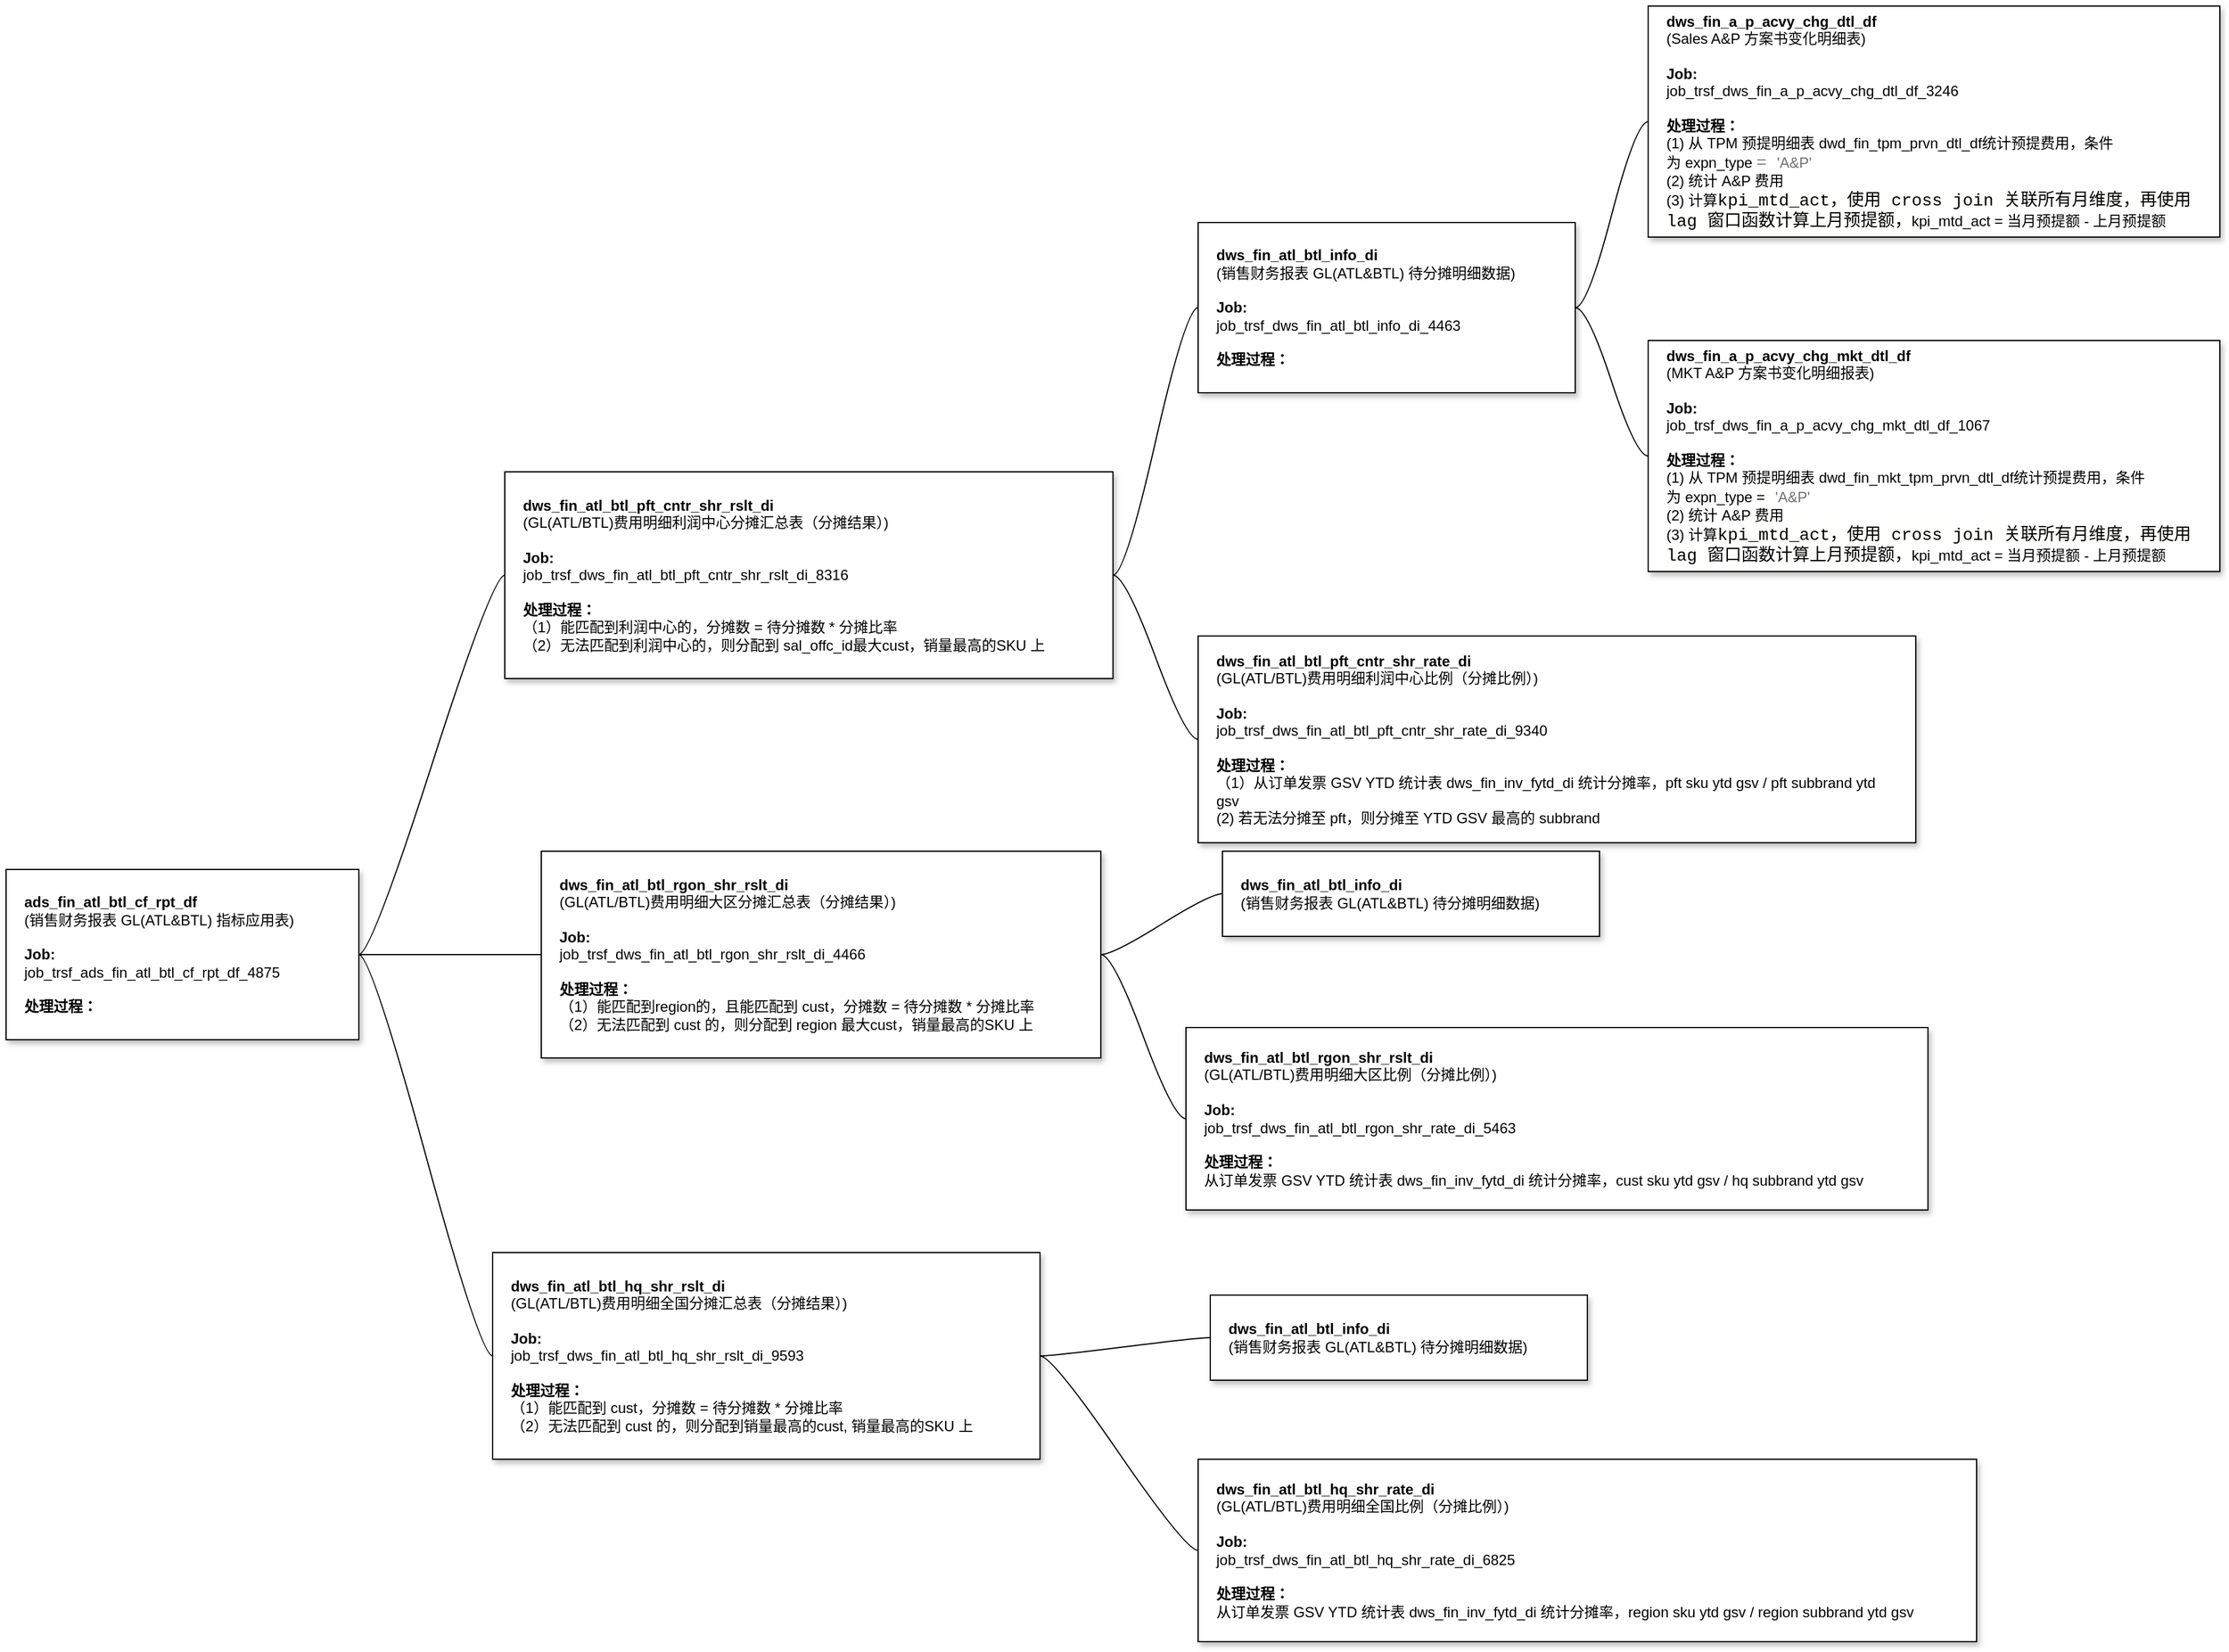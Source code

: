 <mxfile version="22.1.18" type="github">
  <diagram name="第 1 页" id="poTM7zbL6Qr_ExGNxjrP">
    <mxGraphModel dx="2261" dy="746" grid="1" gridSize="10" guides="1" tooltips="1" connect="1" arrows="1" fold="1" page="1" pageScale="1" pageWidth="827" pageHeight="1169" math="0" shadow="0">
      <root>
        <mxCell id="0" />
        <mxCell id="1" parent="0" />
        <mxCell id="_gfI0N1SYuBNKU1lcbQN-14" value="" style="edgeStyle=entityRelationEdgeStyle;rounded=0;orthogonalLoop=1;jettySize=auto;html=1;startArrow=none;endArrow=none;segment=10;curved=1;sourcePerimeterSpacing=0;targetPerimeterSpacing=0;" edge="1" parent="1" source="_gfI0N1SYuBNKU1lcbQN-11" target="_gfI0N1SYuBNKU1lcbQN-13">
          <mxGeometry relative="1" as="geometry" />
        </mxCell>
        <mxCell id="_gfI0N1SYuBNKU1lcbQN-16" value="" style="edgeStyle=entityRelationEdgeStyle;rounded=0;orthogonalLoop=1;jettySize=auto;html=1;startArrow=none;endArrow=none;segment=10;curved=1;sourcePerimeterSpacing=0;targetPerimeterSpacing=0;" edge="1" parent="1" source="_gfI0N1SYuBNKU1lcbQN-11" target="_gfI0N1SYuBNKU1lcbQN-15">
          <mxGeometry relative="1" as="geometry" />
        </mxCell>
        <mxCell id="_gfI0N1SYuBNKU1lcbQN-11" value="&lt;b&gt;dws_fin_atl_btl_info_di&lt;/b&gt;&lt;br&gt;(销售财务报表 GL(ATL&amp;amp;BTL) 待分摊明细数据)&lt;br&gt;&lt;br&gt;&lt;b&gt;Job:&lt;br&gt;&lt;/b&gt;job_trsf_dws_fin_atl_btl_info_di_4463&lt;br&gt;&lt;br&gt;&lt;b&gt;处理过程：&lt;/b&gt;" style="whiteSpace=wrap;html=1;rounded=0;arcSize=50;align=left;verticalAlign=middle;strokeWidth=1;autosize=1;spacing=15;treeFolding=1;treeMoving=1;newEdgeStyle={&quot;edgeStyle&quot;:&quot;entityRelationEdgeStyle&quot;,&quot;startArrow&quot;:&quot;none&quot;,&quot;endArrow&quot;:&quot;none&quot;,&quot;segment&quot;:10,&quot;curved&quot;:1,&quot;sourcePerimeterSpacing&quot;:0,&quot;targetPerimeterSpacing&quot;:0};shadow=1;" vertex="1" parent="1">
          <mxGeometry x="370" y="278" width="310" height="140" as="geometry" />
        </mxCell>
        <mxCell id="_gfI0N1SYuBNKU1lcbQN-13" value="&lt;b&gt;dws_fin_a_p_acvy_chg_dtl_df&lt;/b&gt;&lt;br&gt;(Sales A&amp;amp;P 方案书变化明细表)&lt;br&gt;&lt;br&gt;&lt;b&gt;Job:&lt;br&gt;&lt;/b&gt;job_trsf_dws_fin_a_p_acvy_chg_dtl_df_3246&lt;br&gt;&lt;br&gt;&lt;b&gt;处理过程：&lt;/b&gt;&lt;br&gt;(1) 从 TPM 预提明细表&amp;nbsp;dwd_fin_tpm_prvn_dtl_df统计预提费用，条件为&amp;nbsp;expn_type&amp;nbsp;&lt;span style=&quot;font-family: Consolas, &amp;quot;Courier New&amp;quot;, monospace; font-size: 14px; color: rgb(119, 136, 153);&quot;&gt;=&lt;/span&gt;&lt;span style=&quot;background-color: rgb(255, 255, 254); font-family: Consolas, &amp;quot;Courier New&amp;quot;, monospace; font-size: 14px;&quot;&gt;&amp;nbsp;&lt;/span&gt;&lt;font color=&quot;#707070&quot;&gt;&#39;A&amp;amp;P&#39;&lt;/font&gt;&lt;br&gt;(2) 统计 A&amp;amp;P 费用&lt;br&gt;(3) 计算&lt;span style=&quot;background-color: rgb(255, 255, 254); font-family: Consolas, &amp;quot;Courier New&amp;quot;, monospace; font-size: 14px;&quot;&gt;kpi_mtd_act，使用 cross join 关联所有月维度，再使用 lag 窗口函数计算上月预提额，&lt;/span&gt;kpi_mtd_act = 当月预提额 - 上月预提额" style="whiteSpace=wrap;html=1;rounded=0;arcSize=50;align=left;verticalAlign=middle;strokeWidth=1;autosize=1;spacing=15;treeFolding=1;treeMoving=1;newEdgeStyle={&quot;edgeStyle&quot;:&quot;entityRelationEdgeStyle&quot;,&quot;startArrow&quot;:&quot;none&quot;,&quot;endArrow&quot;:&quot;none&quot;,&quot;segment&quot;:10,&quot;curved&quot;:1,&quot;sourcePerimeterSpacing&quot;:0,&quot;targetPerimeterSpacing&quot;:0};shadow=1;" vertex="1" parent="1">
          <mxGeometry x="740" y="100" width="470" height="190" as="geometry" />
        </mxCell>
        <mxCell id="_gfI0N1SYuBNKU1lcbQN-15" value="&lt;b&gt;dws_fin_a_p_acvy_chg_mkt_dtl_df&lt;/b&gt;&lt;br&gt;(MKT A&amp;amp;P 方案书变化明细报表)&lt;br&gt;&lt;br&gt;&lt;b&gt;Job:&lt;br&gt;&lt;/b&gt;job_trsf_dws_fin_a_p_acvy_chg_mkt_dtl_df_1067&lt;br&gt;&lt;br&gt;&lt;b&gt;处理过程：&lt;br&gt;&lt;/b&gt;(1) 从 TPM 预提明细表&amp;nbsp;dwd_fin_mkt_tpm_prvn_dtl_df统计预提费用，条件为&amp;nbsp;expn_type&amp;nbsp;=&lt;span style=&quot;border-color: var(--border-color); background-color: rgb(255, 255, 254); font-family: Consolas, &amp;quot;Courier New&amp;quot;, monospace; font-size: 14px;&quot;&gt;&amp;nbsp;&lt;/span&gt;&lt;font style=&quot;border-color: var(--border-color);&quot; color=&quot;#707070&quot;&gt;&#39;A&amp;amp;P&#39;&lt;/font&gt;&lt;br style=&quot;border-color: var(--border-color);&quot;&gt;(2) 统计 A&amp;amp;P 费用&lt;br style=&quot;border-color: var(--border-color);&quot;&gt;(3) 计算&lt;span style=&quot;border-color: var(--border-color); background-color: rgb(255, 255, 254); font-family: Consolas, &amp;quot;Courier New&amp;quot;, monospace; font-size: 14px;&quot;&gt;kpi_mtd_act，使用 cross join 关联所有月维度，再使用 lag 窗口函数计算上月预提额，&lt;/span&gt;kpi_mtd_act = 当月预提额 - 上月预提额&lt;b&gt;&lt;br&gt;&lt;/b&gt;" style="whiteSpace=wrap;html=1;rounded=0;arcSize=50;align=left;verticalAlign=middle;strokeWidth=1;autosize=1;spacing=15;treeFolding=1;treeMoving=1;newEdgeStyle={&quot;edgeStyle&quot;:&quot;entityRelationEdgeStyle&quot;,&quot;startArrow&quot;:&quot;none&quot;,&quot;endArrow&quot;:&quot;none&quot;,&quot;segment&quot;:10,&quot;curved&quot;:1,&quot;sourcePerimeterSpacing&quot;:0,&quot;targetPerimeterSpacing&quot;:0};shadow=1;" vertex="1" parent="1">
          <mxGeometry x="740" y="375" width="470" height="190" as="geometry" />
        </mxCell>
        <mxCell id="_gfI0N1SYuBNKU1lcbQN-22" value="" style="edgeStyle=entityRelationEdgeStyle;rounded=0;orthogonalLoop=1;jettySize=auto;html=1;startArrow=none;endArrow=none;segment=10;curved=1;sourcePerimeterSpacing=0;targetPerimeterSpacing=0;" edge="1" parent="1" source="_gfI0N1SYuBNKU1lcbQN-17" target="_gfI0N1SYuBNKU1lcbQN-21">
          <mxGeometry relative="1" as="geometry" />
        </mxCell>
        <mxCell id="_gfI0N1SYuBNKU1lcbQN-26" value="" style="edgeStyle=entityRelationEdgeStyle;rounded=0;orthogonalLoop=1;jettySize=auto;html=1;startArrow=none;endArrow=none;segment=10;curved=1;sourcePerimeterSpacing=0;targetPerimeterSpacing=0;" edge="1" parent="1" source="_gfI0N1SYuBNKU1lcbQN-17" target="_gfI0N1SYuBNKU1lcbQN-25">
          <mxGeometry relative="1" as="geometry" />
        </mxCell>
        <mxCell id="_gfI0N1SYuBNKU1lcbQN-32" value="" style="edgeStyle=entityRelationEdgeStyle;rounded=0;orthogonalLoop=1;jettySize=auto;html=1;startArrow=none;endArrow=none;segment=10;curved=1;sourcePerimeterSpacing=0;targetPerimeterSpacing=0;" edge="1" parent="1" source="_gfI0N1SYuBNKU1lcbQN-17" target="_gfI0N1SYuBNKU1lcbQN-31">
          <mxGeometry relative="1" as="geometry" />
        </mxCell>
        <mxCell id="_gfI0N1SYuBNKU1lcbQN-17" value="&lt;b&gt;ads_fin_atl_btl_cf_rpt_df&lt;/b&gt;&lt;br&gt;(销售财务报表 GL(ATL&amp;amp;BTL) 指标应用表)&lt;br&gt;&lt;br&gt;&lt;b&gt;Job:&lt;br&gt;&lt;/b&gt;job_trsf_ads_fin_atl_btl_cf_rpt_df_4875&lt;br&gt;&lt;br&gt;&lt;b&gt;处理过程：&lt;/b&gt;" style="whiteSpace=wrap;html=1;rounded=0;arcSize=50;align=left;verticalAlign=middle;strokeWidth=1;autosize=1;spacing=15;treeFolding=1;treeMoving=1;newEdgeStyle={&quot;edgeStyle&quot;:&quot;entityRelationEdgeStyle&quot;,&quot;startArrow&quot;:&quot;none&quot;,&quot;endArrow&quot;:&quot;none&quot;,&quot;segment&quot;:10,&quot;curved&quot;:1,&quot;sourcePerimeterSpacing&quot;:0,&quot;targetPerimeterSpacing&quot;:0};shadow=1;" vertex="1" parent="1">
          <mxGeometry x="-610" y="810" width="290" height="140" as="geometry" />
        </mxCell>
        <mxCell id="_gfI0N1SYuBNKU1lcbQN-19" value="&lt;b&gt;dws_fin_atl_btl_pft_cntr_shr_rate_di&lt;/b&gt;&lt;br&gt;(GL(ATL/BTL)费用明细利润中心比例（分摊比例）)&lt;br&gt;&lt;br&gt;&lt;b&gt;Job:&lt;br&gt;&lt;/b&gt;job_trsf_dws_fin_atl_btl_pft_cntr_shr_rate_di_9340&lt;br&gt;&lt;br&gt;&lt;b&gt;处理过程：&lt;/b&gt;&lt;br&gt;（1）从订单发票 GSV YTD 统计表 dws_fin_inv_fytd_di 统计分摊率，pft sku ytd gsv / pft subbrand ytd gsv&lt;br&gt;(2) 若无法分摊至 pft，则分摊至 YTD GSV 最高的 subbrand" style="whiteSpace=wrap;html=1;rounded=0;arcSize=50;align=left;verticalAlign=middle;strokeWidth=1;autosize=1;spacing=15;treeFolding=1;treeMoving=1;newEdgeStyle={&quot;edgeStyle&quot;:&quot;entityRelationEdgeStyle&quot;,&quot;startArrow&quot;:&quot;none&quot;,&quot;endArrow&quot;:&quot;none&quot;,&quot;segment&quot;:10,&quot;curved&quot;:1,&quot;sourcePerimeterSpacing&quot;:0,&quot;targetPerimeterSpacing&quot;:0};shadow=1;" vertex="1" parent="1">
          <mxGeometry x="370" y="618" width="590" height="170" as="geometry" />
        </mxCell>
        <mxCell id="_gfI0N1SYuBNKU1lcbQN-23" style="edgeStyle=entityRelationEdgeStyle;rounded=0;orthogonalLoop=1;jettySize=auto;html=1;startArrow=none;endArrow=none;segment=10;curved=1;sourcePerimeterSpacing=0;targetPerimeterSpacing=0;entryX=0;entryY=0.5;entryDx=0;entryDy=0;" edge="1" parent="1" source="_gfI0N1SYuBNKU1lcbQN-21" target="_gfI0N1SYuBNKU1lcbQN-11">
          <mxGeometry relative="1" as="geometry">
            <Array as="points">
              <mxPoint x="360" y="720" />
            </Array>
          </mxGeometry>
        </mxCell>
        <mxCell id="_gfI0N1SYuBNKU1lcbQN-24" style="edgeStyle=entityRelationEdgeStyle;rounded=0;orthogonalLoop=1;jettySize=auto;html=1;startArrow=none;endArrow=none;segment=10;curved=1;sourcePerimeterSpacing=0;targetPerimeterSpacing=0;entryX=0;entryY=0.5;entryDx=0;entryDy=0;" edge="1" parent="1" source="_gfI0N1SYuBNKU1lcbQN-21" target="_gfI0N1SYuBNKU1lcbQN-19">
          <mxGeometry relative="1" as="geometry" />
        </mxCell>
        <mxCell id="_gfI0N1SYuBNKU1lcbQN-21" value="&lt;b&gt;dws_fin_atl_btl_pft_cntr_shr_rslt_di&lt;/b&gt;&lt;br&gt;(GL(ATL/BTL)费用明细利润中心分摊汇总表（分摊结果）)&lt;br&gt;&lt;br&gt;&lt;b&gt;Job:&lt;br&gt;&lt;/b&gt;job_trsf_dws_fin_atl_btl_pft_cntr_shr_rslt_di_8316&lt;br&gt;&lt;br&gt;&lt;b&gt;处理过程：&lt;/b&gt;&lt;br&gt;（1）能匹配到利润中心的，分摊数 = 待分摊数 * 分摊比率&lt;br&gt;（2）无法匹配到利润中心的，则分配到&amp;nbsp;sal_offc_id最大cust，销量最高的SKU 上" style="whiteSpace=wrap;html=1;rounded=0;arcSize=50;align=left;verticalAlign=middle;strokeWidth=1;autosize=1;spacing=15;treeFolding=1;treeMoving=1;newEdgeStyle={&quot;edgeStyle&quot;:&quot;entityRelationEdgeStyle&quot;,&quot;startArrow&quot;:&quot;none&quot;,&quot;endArrow&quot;:&quot;none&quot;,&quot;segment&quot;:10,&quot;curved&quot;:1,&quot;sourcePerimeterSpacing&quot;:0,&quot;targetPerimeterSpacing&quot;:0};shadow=1;" vertex="1" parent="1">
          <mxGeometry x="-200" y="483" width="500" height="170" as="geometry" />
        </mxCell>
        <mxCell id="_gfI0N1SYuBNKU1lcbQN-28" value="" style="edgeStyle=entityRelationEdgeStyle;rounded=0;orthogonalLoop=1;jettySize=auto;html=1;startArrow=none;endArrow=none;segment=10;curved=1;sourcePerimeterSpacing=0;targetPerimeterSpacing=0;" edge="1" parent="1" source="_gfI0N1SYuBNKU1lcbQN-25" target="_gfI0N1SYuBNKU1lcbQN-27">
          <mxGeometry relative="1" as="geometry" />
        </mxCell>
        <mxCell id="_gfI0N1SYuBNKU1lcbQN-30" value="" style="edgeStyle=entityRelationEdgeStyle;rounded=0;orthogonalLoop=1;jettySize=auto;html=1;startArrow=none;endArrow=none;segment=10;curved=1;sourcePerimeterSpacing=0;targetPerimeterSpacing=0;" edge="1" parent="1" source="_gfI0N1SYuBNKU1lcbQN-25" target="_gfI0N1SYuBNKU1lcbQN-29">
          <mxGeometry relative="1" as="geometry" />
        </mxCell>
        <mxCell id="_gfI0N1SYuBNKU1lcbQN-25" value="&lt;b&gt;dws_fin_atl_btl_rgon_shr_rslt_di&lt;br&gt;&lt;/b&gt;(GL(ATL/BTL)费用明细大区分摊汇总表（分摊结果）)&lt;br&gt;&lt;br&gt;&lt;b&gt;Job:&lt;br&gt;&lt;/b&gt;job_trsf_dws_fin_atl_btl_rgon_shr_rslt_di_4466&lt;br&gt;&lt;br&gt;&lt;b&gt;处理过程：&lt;br&gt;&lt;/b&gt;（1）能匹配到region的，且能匹配到 cust，分摊数 = 待分摊数 * 分摊比率&lt;br style=&quot;border-color: var(--border-color);&quot;&gt;（2）无法匹配到 cust 的，则分配到 region 最大cust，销量最高的SKU 上&lt;b&gt;&lt;br&gt;&lt;/b&gt;" style="whiteSpace=wrap;html=1;rounded=0;arcSize=50;align=left;verticalAlign=middle;strokeWidth=1;autosize=1;spacing=15;treeFolding=1;treeMoving=1;newEdgeStyle={&quot;edgeStyle&quot;:&quot;entityRelationEdgeStyle&quot;,&quot;startArrow&quot;:&quot;none&quot;,&quot;endArrow&quot;:&quot;none&quot;,&quot;segment&quot;:10,&quot;curved&quot;:1,&quot;sourcePerimeterSpacing&quot;:0,&quot;targetPerimeterSpacing&quot;:0};shadow=1;" vertex="1" parent="1">
          <mxGeometry x="-170" y="795" width="460" height="170" as="geometry" />
        </mxCell>
        <mxCell id="_gfI0N1SYuBNKU1lcbQN-27" value="&lt;b style=&quot;border-color: var(--border-color);&quot;&gt;dws_fin_atl_btl_info_di&lt;/b&gt;&lt;br style=&quot;border-color: var(--border-color);&quot;&gt;(销售财务报表 GL(ATL&amp;amp;BTL) 待分摊明细数据)" style="whiteSpace=wrap;html=1;rounded=0;arcSize=50;align=left;verticalAlign=middle;strokeWidth=1;autosize=1;spacing=15;treeFolding=1;treeMoving=1;newEdgeStyle={&quot;edgeStyle&quot;:&quot;entityRelationEdgeStyle&quot;,&quot;startArrow&quot;:&quot;none&quot;,&quot;endArrow&quot;:&quot;none&quot;,&quot;segment&quot;:10,&quot;curved&quot;:1,&quot;sourcePerimeterSpacing&quot;:0,&quot;targetPerimeterSpacing&quot;:0};shadow=1;" vertex="1" parent="1">
          <mxGeometry x="390" y="795" width="310" height="70" as="geometry" />
        </mxCell>
        <mxCell id="_gfI0N1SYuBNKU1lcbQN-29" value="&lt;b&gt;dws_fin_atl_btl_rgon_shr_rslt_di&lt;br&gt;&lt;/b&gt;(GL(ATL/BTL)费用明细大区比例（分摊比例）)&lt;br&gt;&lt;br&gt;&lt;b&gt;Job:&lt;br&gt;&lt;/b&gt;job_trsf_dws_fin_atl_btl_rgon_shr_rate_di_5463&lt;br&gt;&lt;br&gt;&lt;b&gt;处理过程：&lt;br&gt;&lt;/b&gt;从订单发票 GSV YTD 统计表 dws_fin_inv_fytd_di 统计分摊率，cust sku ytd gsv / hq subbrand ytd gsv&lt;b&gt;&lt;br&gt;&lt;/b&gt;" style="whiteSpace=wrap;html=1;rounded=0;arcSize=50;align=left;verticalAlign=middle;strokeWidth=1;autosize=1;spacing=15;treeFolding=1;treeMoving=1;newEdgeStyle={&quot;edgeStyle&quot;:&quot;entityRelationEdgeStyle&quot;,&quot;startArrow&quot;:&quot;none&quot;,&quot;endArrow&quot;:&quot;none&quot;,&quot;segment&quot;:10,&quot;curved&quot;:1,&quot;sourcePerimeterSpacing&quot;:0,&quot;targetPerimeterSpacing&quot;:0};shadow=1;" vertex="1" parent="1">
          <mxGeometry x="360" y="940" width="610" height="150" as="geometry" />
        </mxCell>
        <mxCell id="_gfI0N1SYuBNKU1lcbQN-34" value="" style="edgeStyle=entityRelationEdgeStyle;rounded=0;orthogonalLoop=1;jettySize=auto;html=1;startArrow=none;endArrow=none;segment=10;curved=1;sourcePerimeterSpacing=0;targetPerimeterSpacing=0;" edge="1" parent="1" source="_gfI0N1SYuBNKU1lcbQN-31" target="_gfI0N1SYuBNKU1lcbQN-33">
          <mxGeometry relative="1" as="geometry" />
        </mxCell>
        <mxCell id="_gfI0N1SYuBNKU1lcbQN-36" value="" style="edgeStyle=entityRelationEdgeStyle;rounded=0;orthogonalLoop=1;jettySize=auto;html=1;startArrow=none;endArrow=none;segment=10;curved=1;sourcePerimeterSpacing=0;targetPerimeterSpacing=0;" edge="1" parent="1" source="_gfI0N1SYuBNKU1lcbQN-31" target="_gfI0N1SYuBNKU1lcbQN-35">
          <mxGeometry relative="1" as="geometry" />
        </mxCell>
        <mxCell id="_gfI0N1SYuBNKU1lcbQN-31" value="&lt;b&gt;dws_fin_atl_btl_hq_shr_rslt_di&lt;/b&gt;&lt;br&gt;(GL(ATL/BTL)费用明细全国分摊汇总表（分摊结果）)&lt;br&gt;&lt;br&gt;&lt;b&gt;Job:&lt;br&gt;&lt;/b&gt;job_trsf_dws_fin_atl_btl_hq_shr_rslt_di_9593&lt;br&gt;&lt;br&gt;&lt;b&gt;处理过程：&lt;br&gt;&lt;/b&gt;（1）能匹配到 cust，分摊数 = 待分摊数 * 分摊比率&lt;br style=&quot;border-color: var(--border-color);&quot;&gt;（2）无法匹配到 cust 的，则分配到销量最高的cust, 销量最高的SKU 上&lt;b&gt;&lt;br&gt;&lt;/b&gt;" style="whiteSpace=wrap;html=1;rounded=0;arcSize=50;align=left;verticalAlign=middle;strokeWidth=1;autosize=1;spacing=15;treeFolding=1;treeMoving=1;newEdgeStyle={&quot;edgeStyle&quot;:&quot;entityRelationEdgeStyle&quot;,&quot;startArrow&quot;:&quot;none&quot;,&quot;endArrow&quot;:&quot;none&quot;,&quot;segment&quot;:10,&quot;curved&quot;:1,&quot;sourcePerimeterSpacing&quot;:0,&quot;targetPerimeterSpacing&quot;:0};shadow=1;" vertex="1" parent="1">
          <mxGeometry x="-210" y="1125" width="450" height="170" as="geometry" />
        </mxCell>
        <mxCell id="_gfI0N1SYuBNKU1lcbQN-33" value="&lt;b style=&quot;border-color: var(--border-color);&quot;&gt;dws_fin_atl_btl_info_di&lt;/b&gt;&lt;br style=&quot;border-color: var(--border-color);&quot;&gt;(销售财务报表 GL(ATL&amp;amp;BTL) 待分摊明细数据)" style="whiteSpace=wrap;html=1;rounded=0;arcSize=50;align=left;verticalAlign=middle;strokeWidth=1;autosize=1;spacing=15;treeFolding=1;treeMoving=1;newEdgeStyle={&quot;edgeStyle&quot;:&quot;entityRelationEdgeStyle&quot;,&quot;startArrow&quot;:&quot;none&quot;,&quot;endArrow&quot;:&quot;none&quot;,&quot;segment&quot;:10,&quot;curved&quot;:1,&quot;sourcePerimeterSpacing&quot;:0,&quot;targetPerimeterSpacing&quot;:0};shadow=1;" vertex="1" parent="1">
          <mxGeometry x="380" y="1160" width="310" height="70" as="geometry" />
        </mxCell>
        <mxCell id="_gfI0N1SYuBNKU1lcbQN-35" value="&lt;b&gt;dws_fin_atl_btl_hq_shr_rate_di&lt;/b&gt;&lt;br&gt;(GL(ATL/BTL)费用明细全国比例（分摊比例）)&lt;br&gt;&lt;br&gt;&lt;b&gt;Job:&lt;br&gt;&lt;/b&gt;job_trsf_dws_fin_atl_btl_hq_shr_rate_di_6825&lt;br&gt;&lt;br&gt;&lt;b&gt;处理过程：&lt;br&gt;&lt;/b&gt;从订单发票 GSV YTD 统计表 dws_fin_inv_fytd_di 统计分摊率，region sku ytd gsv / region subbrand ytd gsv&lt;b&gt;&lt;br&gt;&lt;/b&gt;" style="whiteSpace=wrap;html=1;rounded=0;arcSize=50;align=left;verticalAlign=middle;strokeWidth=1;autosize=1;spacing=15;treeFolding=1;treeMoving=1;newEdgeStyle={&quot;edgeStyle&quot;:&quot;entityRelationEdgeStyle&quot;,&quot;startArrow&quot;:&quot;none&quot;,&quot;endArrow&quot;:&quot;none&quot;,&quot;segment&quot;:10,&quot;curved&quot;:1,&quot;sourcePerimeterSpacing&quot;:0,&quot;targetPerimeterSpacing&quot;:0};shadow=1;" vertex="1" parent="1">
          <mxGeometry x="370" y="1295" width="640" height="150" as="geometry" />
        </mxCell>
      </root>
    </mxGraphModel>
  </diagram>
</mxfile>
